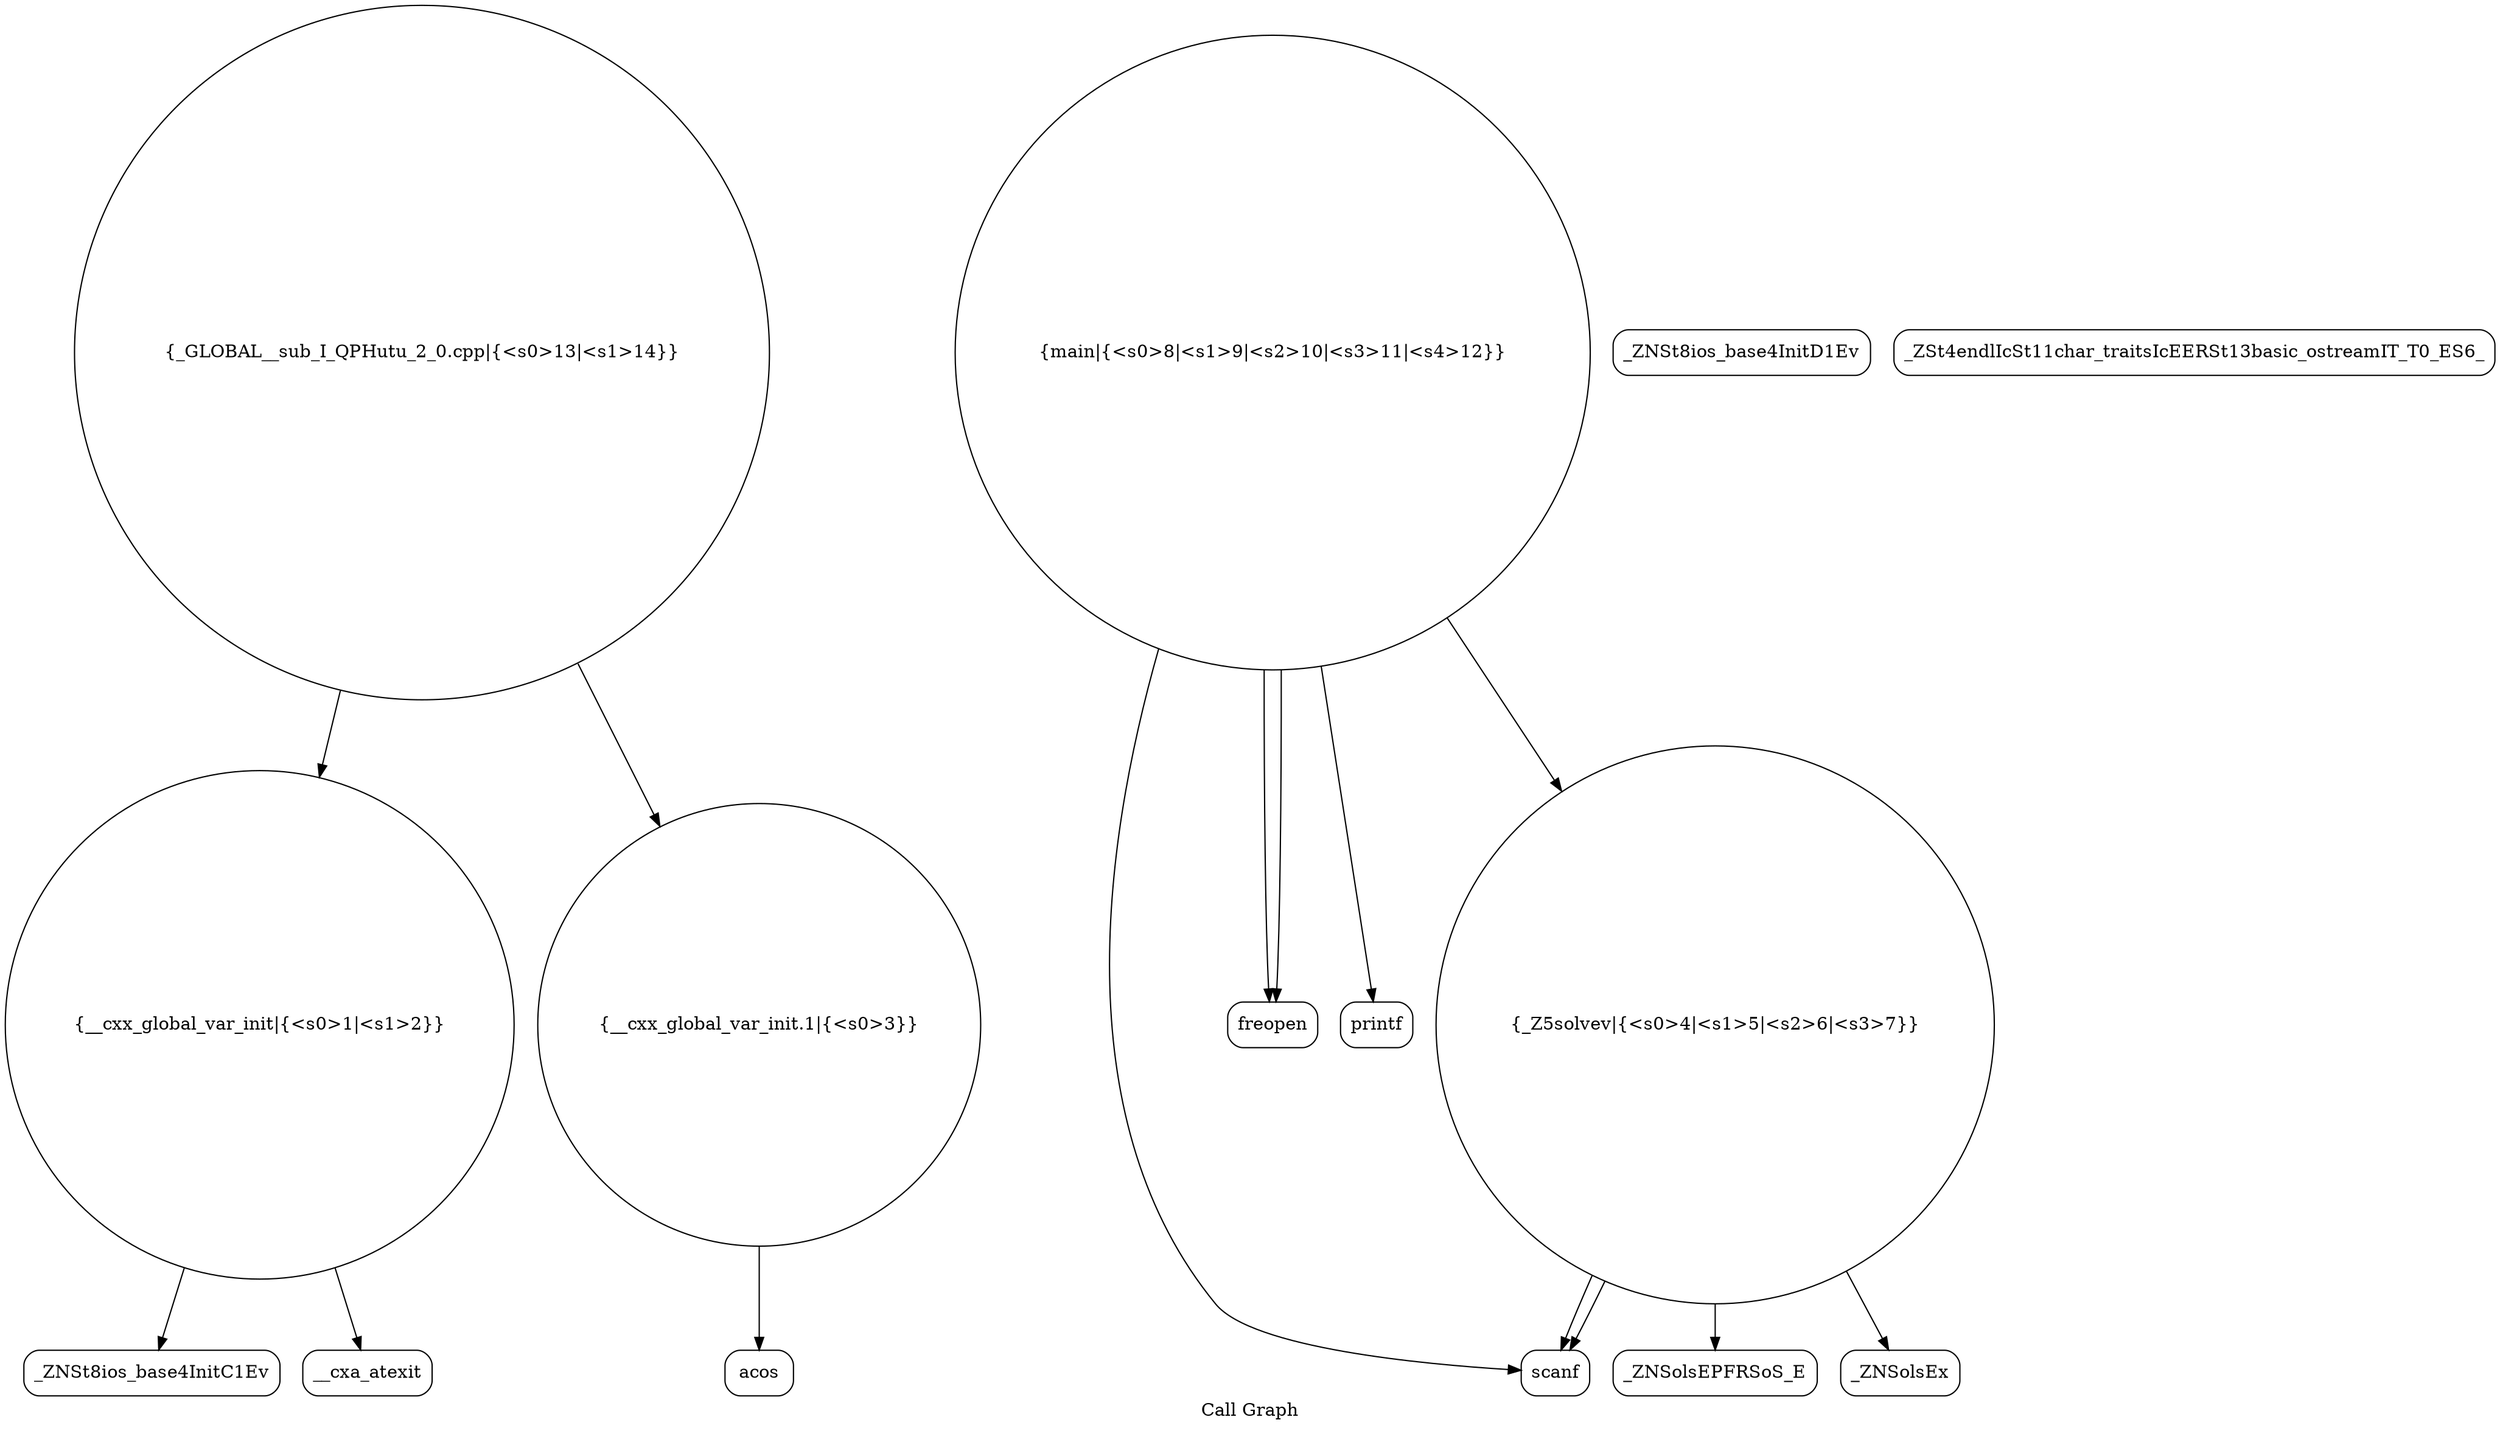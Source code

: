 digraph "Call Graph" {
	label="Call Graph";

	Node0x563601777c30 [shape=record,shape=circle,label="{__cxx_global_var_init|{<s0>1|<s1>2}}"];
	Node0x563601777c30:s0 -> Node0x5636017780c0[color=black];
	Node0x563601777c30:s1 -> Node0x5636017781c0[color=black];
	Node0x5636017783c0 [shape=record,shape=Mrecord,label="{scanf}"];
	Node0x563601778740 [shape=record,shape=circle,label="{_GLOBAL__sub_I_QPHutu_2_0.cpp|{<s0>13|<s1>14}}"];
	Node0x563601778740:s0 -> Node0x563601777c30[color=black];
	Node0x563601778740:s1 -> Node0x563601778240[color=black];
	Node0x563601778140 [shape=record,shape=Mrecord,label="{_ZNSt8ios_base4InitD1Ev}"];
	Node0x5636017784c0 [shape=record,shape=Mrecord,label="{_ZNSolsEPFRSoS_E}"];
	Node0x563601778240 [shape=record,shape=circle,label="{__cxx_global_var_init.1|{<s0>3}}"];
	Node0x563601778240:s0 -> Node0x5636017782c0[color=black];
	Node0x5636017785c0 [shape=record,shape=circle,label="{main|{<s0>8|<s1>9|<s2>10|<s3>11|<s4>12}}"];
	Node0x5636017785c0:s0 -> Node0x563601778640[color=black];
	Node0x5636017785c0:s1 -> Node0x563601778640[color=black];
	Node0x5636017785c0:s2 -> Node0x5636017783c0[color=black];
	Node0x5636017785c0:s3 -> Node0x5636017786c0[color=black];
	Node0x5636017785c0:s4 -> Node0x563601778340[color=black];
	Node0x563601778340 [shape=record,shape=circle,label="{_Z5solvev|{<s0>4|<s1>5|<s2>6|<s3>7}}"];
	Node0x563601778340:s0 -> Node0x5636017783c0[color=black];
	Node0x563601778340:s1 -> Node0x5636017783c0[color=black];
	Node0x563601778340:s2 -> Node0x563601778440[color=black];
	Node0x563601778340:s3 -> Node0x5636017784c0[color=black];
	Node0x5636017786c0 [shape=record,shape=Mrecord,label="{printf}"];
	Node0x5636017780c0 [shape=record,shape=Mrecord,label="{_ZNSt8ios_base4InitC1Ev}"];
	Node0x563601778440 [shape=record,shape=Mrecord,label="{_ZNSolsEx}"];
	Node0x5636017781c0 [shape=record,shape=Mrecord,label="{__cxa_atexit}"];
	Node0x563601778540 [shape=record,shape=Mrecord,label="{_ZSt4endlIcSt11char_traitsIcEERSt13basic_ostreamIT_T0_ES6_}"];
	Node0x5636017782c0 [shape=record,shape=Mrecord,label="{acos}"];
	Node0x563601778640 [shape=record,shape=Mrecord,label="{freopen}"];
}
